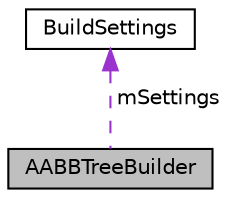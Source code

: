 digraph "AABBTreeBuilder"
{
  edge [fontname="Helvetica",fontsize="10",labelfontname="Helvetica",labelfontsize="10"];
  node [fontname="Helvetica",fontsize="10",shape=record];
  Node1 [label="AABBTreeBuilder",height=0.2,width=0.4,color="black", fillcolor="grey75", style="filled", fontcolor="black"];
  Node2 -> Node1 [dir="back",color="darkorchid3",fontsize="10",style="dashed",label=" mSettings" ,fontname="Helvetica"];
  Node2 [label="BuildSettings",height=0.2,width=0.4,color="black", fillcolor="white", style="filled",URL="$struct_build_settings.html",tooltip="Simple wrapper around build-related settings [Opcode 1.3]. "];
}
